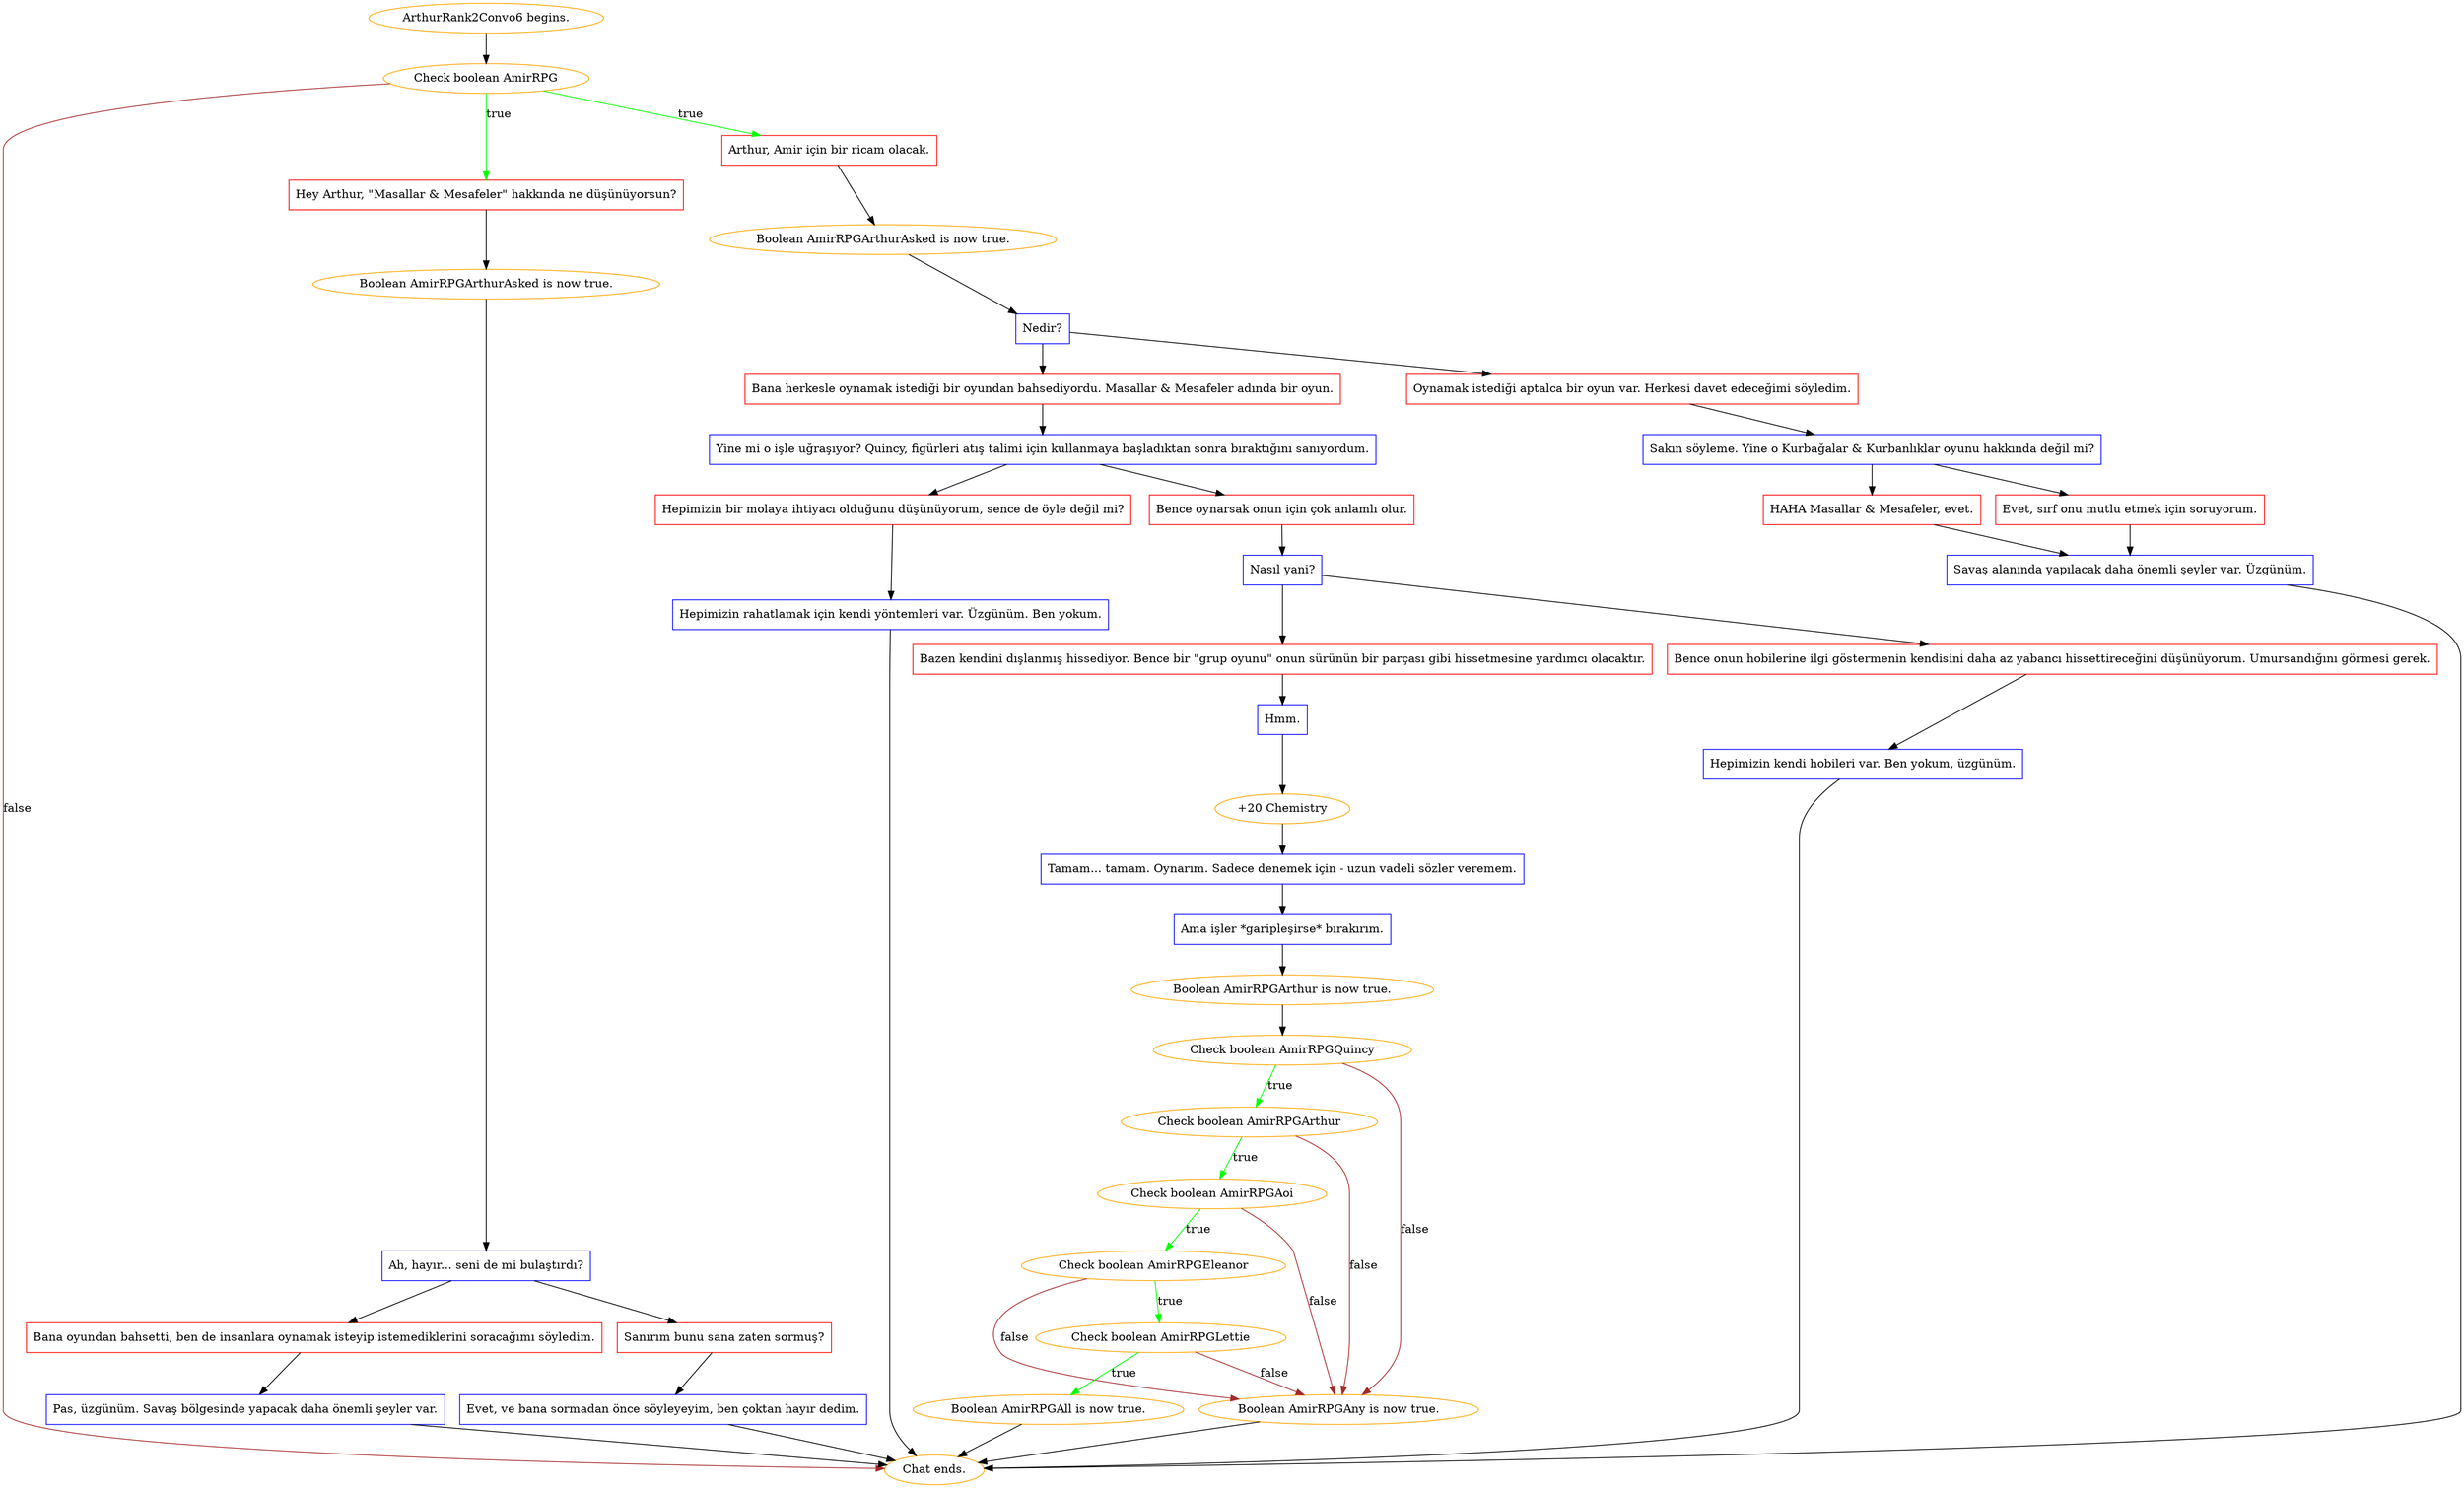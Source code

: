 digraph {
	"ArthurRank2Convo6 begins." [color=orange];
		"ArthurRank2Convo6 begins." -> j1855590608;
	j1855590608 [label="Check boolean AmirRPG",color=orange];
		j1855590608 -> j891834848 [label=true,color=green];
		j1855590608 -> j207491455 [label=true,color=green];
		j1855590608 -> "Chat ends." [label=false,color=brown];
	j891834848 [label="Hey Arthur, \"Masallar & Mesafeler\" hakkında ne düşünüyorsun?",shape=box,color=red];
		j891834848 -> j87063299;
	j207491455 [label="Arthur, Amir için bir ricam olacak.",shape=box,color=red];
		j207491455 -> j8018188;
	"Chat ends." [color=orange];
	j87063299 [label="Boolean AmirRPGArthurAsked is now true.",color=orange];
		j87063299 -> j3739180035;
	j8018188 [label="Boolean AmirRPGArthurAsked is now true.",color=orange];
		j8018188 -> j3687352373;
	j3739180035 [label="Ah, hayır... seni de mi bulaştırdı?",shape=box,color=blue];
		j3739180035 -> j596646911;
		j3739180035 -> j2974752193;
	j3687352373 [label="Nedir?",shape=box,color=blue];
		j3687352373 -> j3925905101;
		j3687352373 -> j1970401703;
	j596646911 [label="Sanırım bunu sana zaten sormuş?",shape=box,color=red];
		j596646911 -> j3675007629;
	j2974752193 [label="Bana oyundan bahsetti, ben de insanlara oynamak isteyip istemediklerini soracağımı söyledim.",shape=box,color=red];
		j2974752193 -> j928494555;
	j3925905101 [label="Bana herkesle oynamak istediği bir oyundan bahsediyordu. Masallar & Mesafeler adında bir oyun.",shape=box,color=red];
		j3925905101 -> j3050981257;
	j1970401703 [label="Oynamak istediği aptalca bir oyun var. Herkesi davet edeceğimi söyledim.",shape=box,color=red];
		j1970401703 -> j675670367;
	j3675007629 [label="Evet, ve bana sormadan önce söyleyeyim, ben çoktan hayır dedim.",shape=box,color=blue];
		j3675007629 -> "Chat ends.";
	j928494555 [label="Pas, üzgünüm. Savaş bölgesinde yapacak daha önemli şeyler var.",shape=box,color=blue];
		j928494555 -> "Chat ends.";
	j3050981257 [label="Yine mi o işle uğraşıyor? Quincy, figürleri atış talimi için kullanmaya başladıktan sonra bıraktığını sanıyordum.",shape=box,color=blue];
		j3050981257 -> j1505243752;
		j3050981257 -> j3729565955;
	j675670367 [label="Sakın söyleme. Yine o Kurbağalar & Kurbanlıklar oyunu hakkında değil mi?",shape=box,color=blue];
		j675670367 -> j3920279711;
		j675670367 -> j669975887;
	j1505243752 [label="Hepimizin bir molaya ihtiyacı olduğunu düşünüyorum, sence de öyle değil mi?",shape=box,color=red];
		j1505243752 -> j3923561592;
	j3729565955 [label="Bence oynarsak onun için çok anlamlı olur.",shape=box,color=red];
		j3729565955 -> j3819010581;
	j3920279711 [label="HAHA Masallar & Mesafeler, evet.",shape=box,color=red];
		j3920279711 -> j1237409520;
	j669975887 [label="Evet, sırf onu mutlu etmek için soruyorum.",shape=box,color=red];
		j669975887 -> j1237409520;
	j3923561592 [label="Hepimizin rahatlamak için kendi yöntemleri var. Üzgünüm. Ben yokum.",shape=box,color=blue];
		j3923561592 -> "Chat ends.";
	j3819010581 [label="Nasıl yani?",shape=box,color=blue];
		j3819010581 -> j3194083984;
		j3819010581 -> j4282530763;
	j1237409520 [label="Savaş alanında yapılacak daha önemli şeyler var. Üzgünüm.",shape=box,color=blue];
		j1237409520 -> "Chat ends.";
	j3194083984 [label="Bazen kendini dışlanmış hissediyor. Bence bir \"grup oyunu\" onun sürünün bir parçası gibi hissetmesine yardımcı olacaktır.",shape=box,color=red];
		j3194083984 -> j1310205608;
	j4282530763 [label="Bence onun hobilerine ilgi göstermenin kendisini daha az yabancı hissettireceğini düşünüyorum. Umursandığını görmesi gerek.",shape=box,color=red];
		j4282530763 -> j3747787962;
	j1310205608 [label="Hmm.",shape=box,color=blue];
		j1310205608 -> j2731210687;
	j3747787962 [label="Hepimizin kendi hobileri var. Ben yokum, üzgünüm.",shape=box,color=blue];
		j3747787962 -> "Chat ends.";
	j2731210687 [label="+20 Chemistry",color=orange];
		j2731210687 -> j3154820053;
	j3154820053 [label="Tamam... tamam. Oynarım. Sadece denemek için - uzun vadeli sözler veremem.",shape=box,color=blue];
		j3154820053 -> j2534794656;
	j2534794656 [label="Ama işler *garipleşirse* bırakırım.",shape=box,color=blue];
		j2534794656 -> j2752900129;
	j2752900129 [label="Boolean AmirRPGArthur is now true.",color=orange];
		j2752900129 -> j2587658351;
	j2587658351 [label="Check boolean AmirRPGQuincy",color=orange];
		j2587658351 -> j4272770091 [label=true,color=green];
		j2587658351 -> j1992773596 [label=false,color=brown];
	j4272770091 [label="Check boolean AmirRPGArthur",color=orange];
		j4272770091 -> j36500747 [label=true,color=green];
		j4272770091 -> j1992773596 [label=false,color=brown];
	j1992773596 [label="Boolean AmirRPGAny is now true.",color=orange];
		j1992773596 -> "Chat ends.";
	j36500747 [label="Check boolean AmirRPGAoi",color=orange];
		j36500747 -> j1856519486 [label=true,color=green];
		j36500747 -> j1992773596 [label=false,color=brown];
	j1856519486 [label="Check boolean AmirRPGEleanor",color=orange];
		j1856519486 -> j3730204203 [label=true,color=green];
		j1856519486 -> j1992773596 [label=false,color=brown];
	j3730204203 [label="Check boolean AmirRPGLettie",color=orange];
		j3730204203 -> j2677000302 [label=true,color=green];
		j3730204203 -> j1992773596 [label=false,color=brown];
	j2677000302 [label="Boolean AmirRPGAll is now true.",color=orange];
		j2677000302 -> "Chat ends.";
}